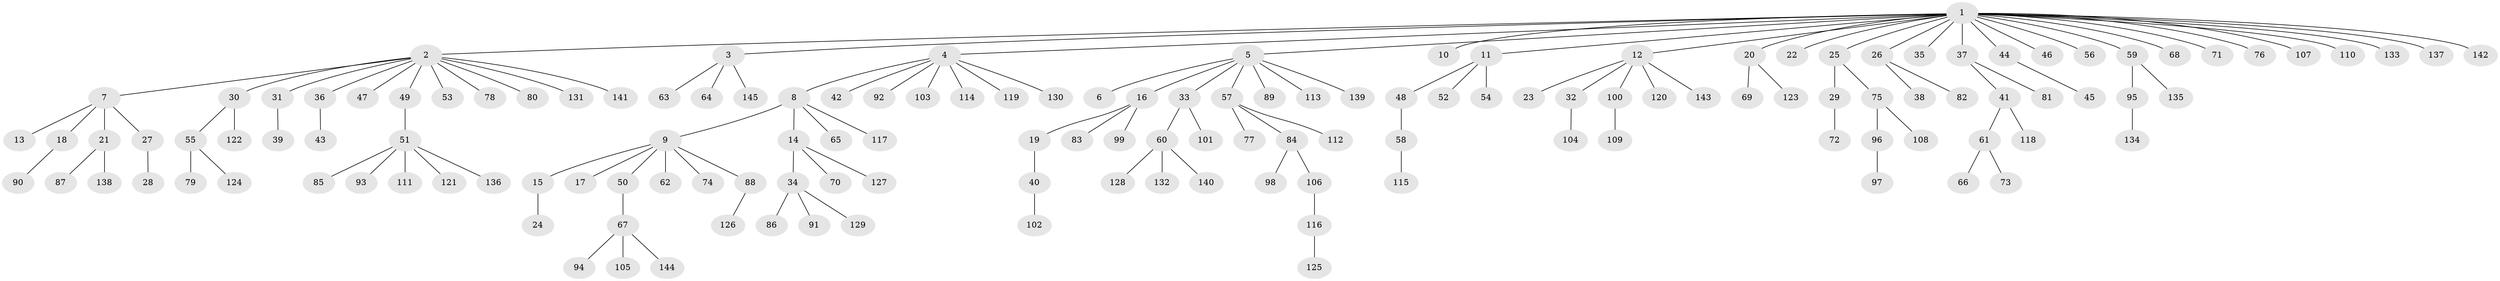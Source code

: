 // coarse degree distribution, {24: 0.008695652173913044, 11: 0.008695652173913044, 3: 0.0782608695652174, 7: 0.008695652173913044, 10: 0.017391304347826087, 1: 0.6695652173913044, 4: 0.017391304347826087, 6: 0.008695652173913044, 2: 0.16521739130434782, 5: 0.017391304347826087}
// Generated by graph-tools (version 1.1) at 2025/23/03/03/25 07:23:55]
// undirected, 145 vertices, 144 edges
graph export_dot {
graph [start="1"]
  node [color=gray90,style=filled];
  1;
  2;
  3;
  4;
  5;
  6;
  7;
  8;
  9;
  10;
  11;
  12;
  13;
  14;
  15;
  16;
  17;
  18;
  19;
  20;
  21;
  22;
  23;
  24;
  25;
  26;
  27;
  28;
  29;
  30;
  31;
  32;
  33;
  34;
  35;
  36;
  37;
  38;
  39;
  40;
  41;
  42;
  43;
  44;
  45;
  46;
  47;
  48;
  49;
  50;
  51;
  52;
  53;
  54;
  55;
  56;
  57;
  58;
  59;
  60;
  61;
  62;
  63;
  64;
  65;
  66;
  67;
  68;
  69;
  70;
  71;
  72;
  73;
  74;
  75;
  76;
  77;
  78;
  79;
  80;
  81;
  82;
  83;
  84;
  85;
  86;
  87;
  88;
  89;
  90;
  91;
  92;
  93;
  94;
  95;
  96;
  97;
  98;
  99;
  100;
  101;
  102;
  103;
  104;
  105;
  106;
  107;
  108;
  109;
  110;
  111;
  112;
  113;
  114;
  115;
  116;
  117;
  118;
  119;
  120;
  121;
  122;
  123;
  124;
  125;
  126;
  127;
  128;
  129;
  130;
  131;
  132;
  133;
  134;
  135;
  136;
  137;
  138;
  139;
  140;
  141;
  142;
  143;
  144;
  145;
  1 -- 2;
  1 -- 3;
  1 -- 4;
  1 -- 5;
  1 -- 10;
  1 -- 11;
  1 -- 12;
  1 -- 20;
  1 -- 22;
  1 -- 25;
  1 -- 26;
  1 -- 35;
  1 -- 37;
  1 -- 44;
  1 -- 46;
  1 -- 56;
  1 -- 59;
  1 -- 68;
  1 -- 71;
  1 -- 76;
  1 -- 107;
  1 -- 110;
  1 -- 133;
  1 -- 137;
  1 -- 142;
  2 -- 7;
  2 -- 30;
  2 -- 31;
  2 -- 36;
  2 -- 47;
  2 -- 49;
  2 -- 53;
  2 -- 78;
  2 -- 80;
  2 -- 131;
  2 -- 141;
  3 -- 63;
  3 -- 64;
  3 -- 145;
  4 -- 8;
  4 -- 42;
  4 -- 92;
  4 -- 103;
  4 -- 114;
  4 -- 119;
  4 -- 130;
  5 -- 6;
  5 -- 16;
  5 -- 33;
  5 -- 57;
  5 -- 89;
  5 -- 113;
  5 -- 139;
  7 -- 13;
  7 -- 18;
  7 -- 21;
  7 -- 27;
  8 -- 9;
  8 -- 14;
  8 -- 65;
  8 -- 117;
  9 -- 15;
  9 -- 17;
  9 -- 50;
  9 -- 62;
  9 -- 74;
  9 -- 88;
  11 -- 48;
  11 -- 52;
  11 -- 54;
  12 -- 23;
  12 -- 32;
  12 -- 100;
  12 -- 120;
  12 -- 143;
  14 -- 34;
  14 -- 70;
  14 -- 127;
  15 -- 24;
  16 -- 19;
  16 -- 83;
  16 -- 99;
  18 -- 90;
  19 -- 40;
  20 -- 69;
  20 -- 123;
  21 -- 87;
  21 -- 138;
  25 -- 29;
  25 -- 75;
  26 -- 38;
  26 -- 82;
  27 -- 28;
  29 -- 72;
  30 -- 55;
  30 -- 122;
  31 -- 39;
  32 -- 104;
  33 -- 60;
  33 -- 101;
  34 -- 86;
  34 -- 91;
  34 -- 129;
  36 -- 43;
  37 -- 41;
  37 -- 81;
  40 -- 102;
  41 -- 61;
  41 -- 118;
  44 -- 45;
  48 -- 58;
  49 -- 51;
  50 -- 67;
  51 -- 85;
  51 -- 93;
  51 -- 111;
  51 -- 121;
  51 -- 136;
  55 -- 79;
  55 -- 124;
  57 -- 77;
  57 -- 84;
  57 -- 112;
  58 -- 115;
  59 -- 95;
  59 -- 135;
  60 -- 128;
  60 -- 132;
  60 -- 140;
  61 -- 66;
  61 -- 73;
  67 -- 94;
  67 -- 105;
  67 -- 144;
  75 -- 96;
  75 -- 108;
  84 -- 98;
  84 -- 106;
  88 -- 126;
  95 -- 134;
  96 -- 97;
  100 -- 109;
  106 -- 116;
  116 -- 125;
}
